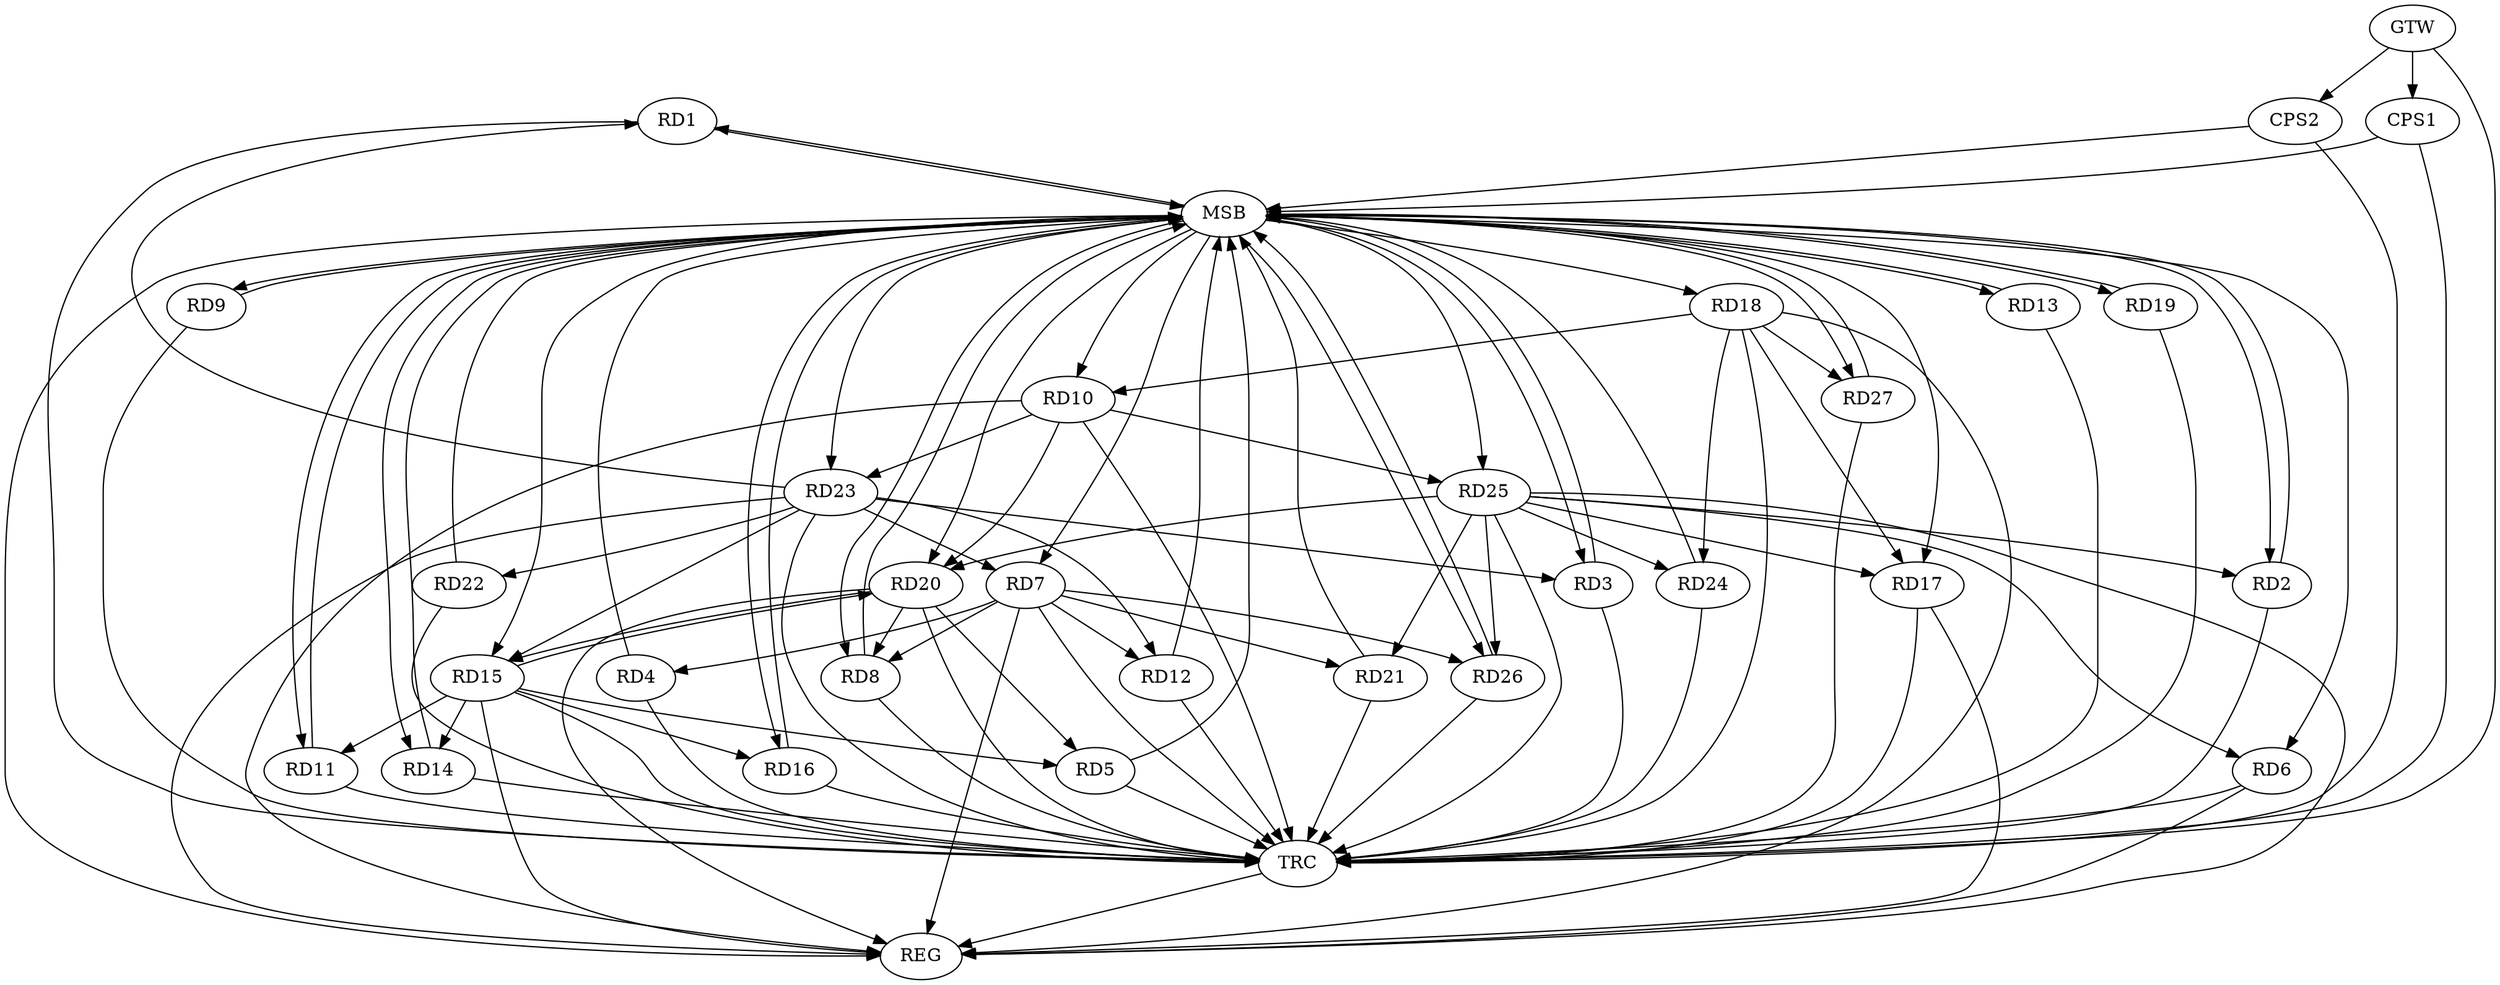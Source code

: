 strict digraph G {
  RD1 [ label="RD1" ];
  RD2 [ label="RD2" ];
  RD3 [ label="RD3" ];
  RD4 [ label="RD4" ];
  RD5 [ label="RD5" ];
  RD6 [ label="RD6" ];
  RD7 [ label="RD7" ];
  RD8 [ label="RD8" ];
  RD9 [ label="RD9" ];
  RD10 [ label="RD10" ];
  RD11 [ label="RD11" ];
  RD12 [ label="RD12" ];
  RD13 [ label="RD13" ];
  RD14 [ label="RD14" ];
  RD15 [ label="RD15" ];
  RD16 [ label="RD16" ];
  RD17 [ label="RD17" ];
  RD18 [ label="RD18" ];
  RD19 [ label="RD19" ];
  RD20 [ label="RD20" ];
  RD21 [ label="RD21" ];
  RD22 [ label="RD22" ];
  RD23 [ label="RD23" ];
  RD24 [ label="RD24" ];
  RD25 [ label="RD25" ];
  RD26 [ label="RD26" ];
  RD27 [ label="RD27" ];
  CPS1 [ label="CPS1" ];
  CPS2 [ label="CPS2" ];
  GTW [ label="GTW" ];
  REG [ label="REG" ];
  MSB [ label="MSB" ];
  TRC [ label="TRC" ];
  RD23 -> RD1;
  RD25 -> RD2;
  RD23 -> RD3;
  RD7 -> RD4;
  RD15 -> RD5;
  RD20 -> RD5;
  RD25 -> RD6;
  RD7 -> RD8;
  RD7 -> RD12;
  RD7 -> RD21;
  RD23 -> RD7;
  RD7 -> RD26;
  RD20 -> RD8;
  RD18 -> RD10;
  RD10 -> RD20;
  RD10 -> RD23;
  RD10 -> RD25;
  RD15 -> RD11;
  RD23 -> RD12;
  RD15 -> RD14;
  RD15 -> RD16;
  RD15 -> RD20;
  RD20 -> RD15;
  RD23 -> RD15;
  RD18 -> RD17;
  RD25 -> RD17;
  RD18 -> RD24;
  RD18 -> RD27;
  RD25 -> RD20;
  RD25 -> RD21;
  RD23 -> RD22;
  RD25 -> RD24;
  RD25 -> RD26;
  GTW -> CPS1;
  GTW -> CPS2;
  RD6 -> REG;
  RD7 -> REG;
  RD10 -> REG;
  RD15 -> REG;
  RD17 -> REG;
  RD18 -> REG;
  RD20 -> REG;
  RD23 -> REG;
  RD25 -> REG;
  RD1 -> MSB;
  MSB -> RD3;
  MSB -> RD19;
  MSB -> REG;
  RD2 -> MSB;
  MSB -> RD6;
  MSB -> RD7;
  RD3 -> MSB;
  MSB -> RD15;
  RD4 -> MSB;
  MSB -> RD2;
  RD5 -> MSB;
  MSB -> RD9;
  MSB -> RD20;
  RD8 -> MSB;
  MSB -> RD11;
  MSB -> RD26;
  RD9 -> MSB;
  RD11 -> MSB;
  MSB -> RD10;
  MSB -> RD13;
  RD12 -> MSB;
  MSB -> RD1;
  MSB -> RD25;
  MSB -> RD27;
  RD13 -> MSB;
  MSB -> RD14;
  MSB -> RD18;
  RD14 -> MSB;
  RD16 -> MSB;
  RD19 -> MSB;
  MSB -> RD23;
  RD21 -> MSB;
  RD22 -> MSB;
  RD24 -> MSB;
  MSB -> RD16;
  RD26 -> MSB;
  MSB -> RD8;
  RD27 -> MSB;
  CPS1 -> MSB;
  MSB -> RD17;
  CPS2 -> MSB;
  RD1 -> TRC;
  RD2 -> TRC;
  RD3 -> TRC;
  RD4 -> TRC;
  RD5 -> TRC;
  RD6 -> TRC;
  RD7 -> TRC;
  RD8 -> TRC;
  RD9 -> TRC;
  RD10 -> TRC;
  RD11 -> TRC;
  RD12 -> TRC;
  RD13 -> TRC;
  RD14 -> TRC;
  RD15 -> TRC;
  RD16 -> TRC;
  RD17 -> TRC;
  RD18 -> TRC;
  RD19 -> TRC;
  RD20 -> TRC;
  RD21 -> TRC;
  RD22 -> TRC;
  RD23 -> TRC;
  RD24 -> TRC;
  RD25 -> TRC;
  RD26 -> TRC;
  RD27 -> TRC;
  CPS1 -> TRC;
  CPS2 -> TRC;
  GTW -> TRC;
  TRC -> REG;
}

